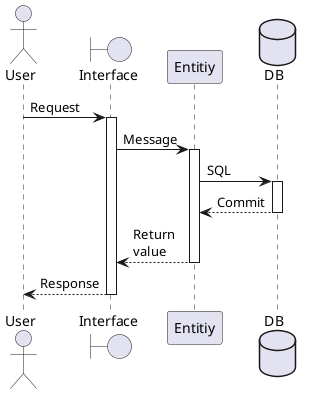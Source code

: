 @startuml sequence

actor User

boundary Interface

User -> Interface : Request
activate Interface

participant Entitiy

Interface -> Entitiy : Message
activate Entitiy

database DB

Entitiy -> DB : SQL
activate DB

DB --> Entitiy : Commit
deactivate DB

Entitiy --> Interface : Return\nvalue
deactivate Entitiy

Interface --> User : Response
deactivate Interface

@enduml
